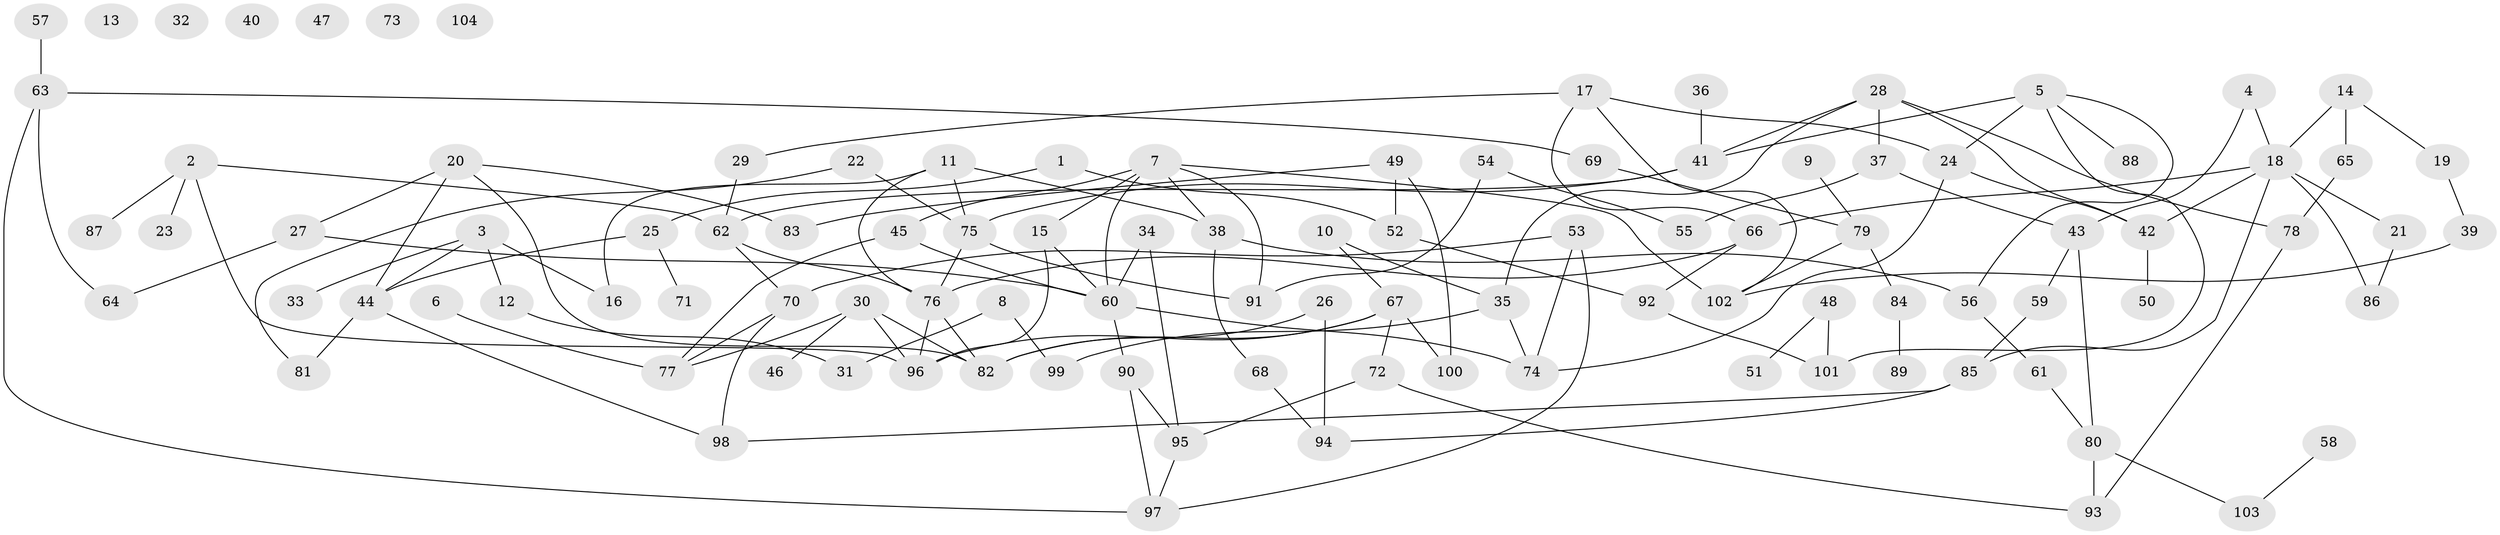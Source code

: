 // Generated by graph-tools (version 1.1) at 2025/33/03/09/25 02:33:54]
// undirected, 104 vertices, 145 edges
graph export_dot {
graph [start="1"]
  node [color=gray90,style=filled];
  1;
  2;
  3;
  4;
  5;
  6;
  7;
  8;
  9;
  10;
  11;
  12;
  13;
  14;
  15;
  16;
  17;
  18;
  19;
  20;
  21;
  22;
  23;
  24;
  25;
  26;
  27;
  28;
  29;
  30;
  31;
  32;
  33;
  34;
  35;
  36;
  37;
  38;
  39;
  40;
  41;
  42;
  43;
  44;
  45;
  46;
  47;
  48;
  49;
  50;
  51;
  52;
  53;
  54;
  55;
  56;
  57;
  58;
  59;
  60;
  61;
  62;
  63;
  64;
  65;
  66;
  67;
  68;
  69;
  70;
  71;
  72;
  73;
  74;
  75;
  76;
  77;
  78;
  79;
  80;
  81;
  82;
  83;
  84;
  85;
  86;
  87;
  88;
  89;
  90;
  91;
  92;
  93;
  94;
  95;
  96;
  97;
  98;
  99;
  100;
  101;
  102;
  103;
  104;
  1 -- 25;
  1 -- 52;
  2 -- 23;
  2 -- 62;
  2 -- 87;
  2 -- 96;
  3 -- 12;
  3 -- 16;
  3 -- 33;
  3 -- 44;
  4 -- 18;
  4 -- 43;
  5 -- 24;
  5 -- 41;
  5 -- 56;
  5 -- 88;
  5 -- 101;
  6 -- 77;
  7 -- 15;
  7 -- 38;
  7 -- 45;
  7 -- 60;
  7 -- 91;
  7 -- 102;
  8 -- 31;
  8 -- 99;
  9 -- 79;
  10 -- 35;
  10 -- 67;
  11 -- 16;
  11 -- 38;
  11 -- 75;
  11 -- 76;
  12 -- 31;
  14 -- 18;
  14 -- 19;
  14 -- 65;
  15 -- 60;
  15 -- 96;
  17 -- 24;
  17 -- 29;
  17 -- 66;
  17 -- 102;
  18 -- 21;
  18 -- 42;
  18 -- 66;
  18 -- 85;
  18 -- 86;
  19 -- 39;
  20 -- 27;
  20 -- 44;
  20 -- 82;
  20 -- 83;
  21 -- 86;
  22 -- 75;
  22 -- 81;
  24 -- 42;
  24 -- 74;
  25 -- 44;
  25 -- 71;
  26 -- 82;
  26 -- 94;
  27 -- 60;
  27 -- 64;
  28 -- 35;
  28 -- 37;
  28 -- 41;
  28 -- 42;
  28 -- 78;
  29 -- 62;
  30 -- 46;
  30 -- 77;
  30 -- 82;
  30 -- 96;
  34 -- 60;
  34 -- 95;
  35 -- 74;
  35 -- 99;
  36 -- 41;
  37 -- 43;
  37 -- 55;
  38 -- 56;
  38 -- 68;
  39 -- 102;
  41 -- 62;
  41 -- 75;
  42 -- 50;
  43 -- 59;
  43 -- 80;
  44 -- 81;
  44 -- 98;
  45 -- 60;
  45 -- 77;
  48 -- 51;
  48 -- 101;
  49 -- 52;
  49 -- 83;
  49 -- 100;
  52 -- 92;
  53 -- 70;
  53 -- 74;
  53 -- 97;
  54 -- 55;
  54 -- 91;
  56 -- 61;
  57 -- 63;
  58 -- 103;
  59 -- 85;
  60 -- 74;
  60 -- 90;
  61 -- 80;
  62 -- 70;
  62 -- 76;
  63 -- 64;
  63 -- 69;
  63 -- 97;
  65 -- 78;
  66 -- 76;
  66 -- 92;
  67 -- 72;
  67 -- 82;
  67 -- 96;
  67 -- 100;
  68 -- 94;
  69 -- 79;
  70 -- 77;
  70 -- 98;
  72 -- 93;
  72 -- 95;
  75 -- 76;
  75 -- 91;
  76 -- 82;
  76 -- 96;
  78 -- 93;
  79 -- 84;
  79 -- 102;
  80 -- 93;
  80 -- 103;
  84 -- 89;
  85 -- 94;
  85 -- 98;
  90 -- 95;
  90 -- 97;
  92 -- 101;
  95 -- 97;
}
